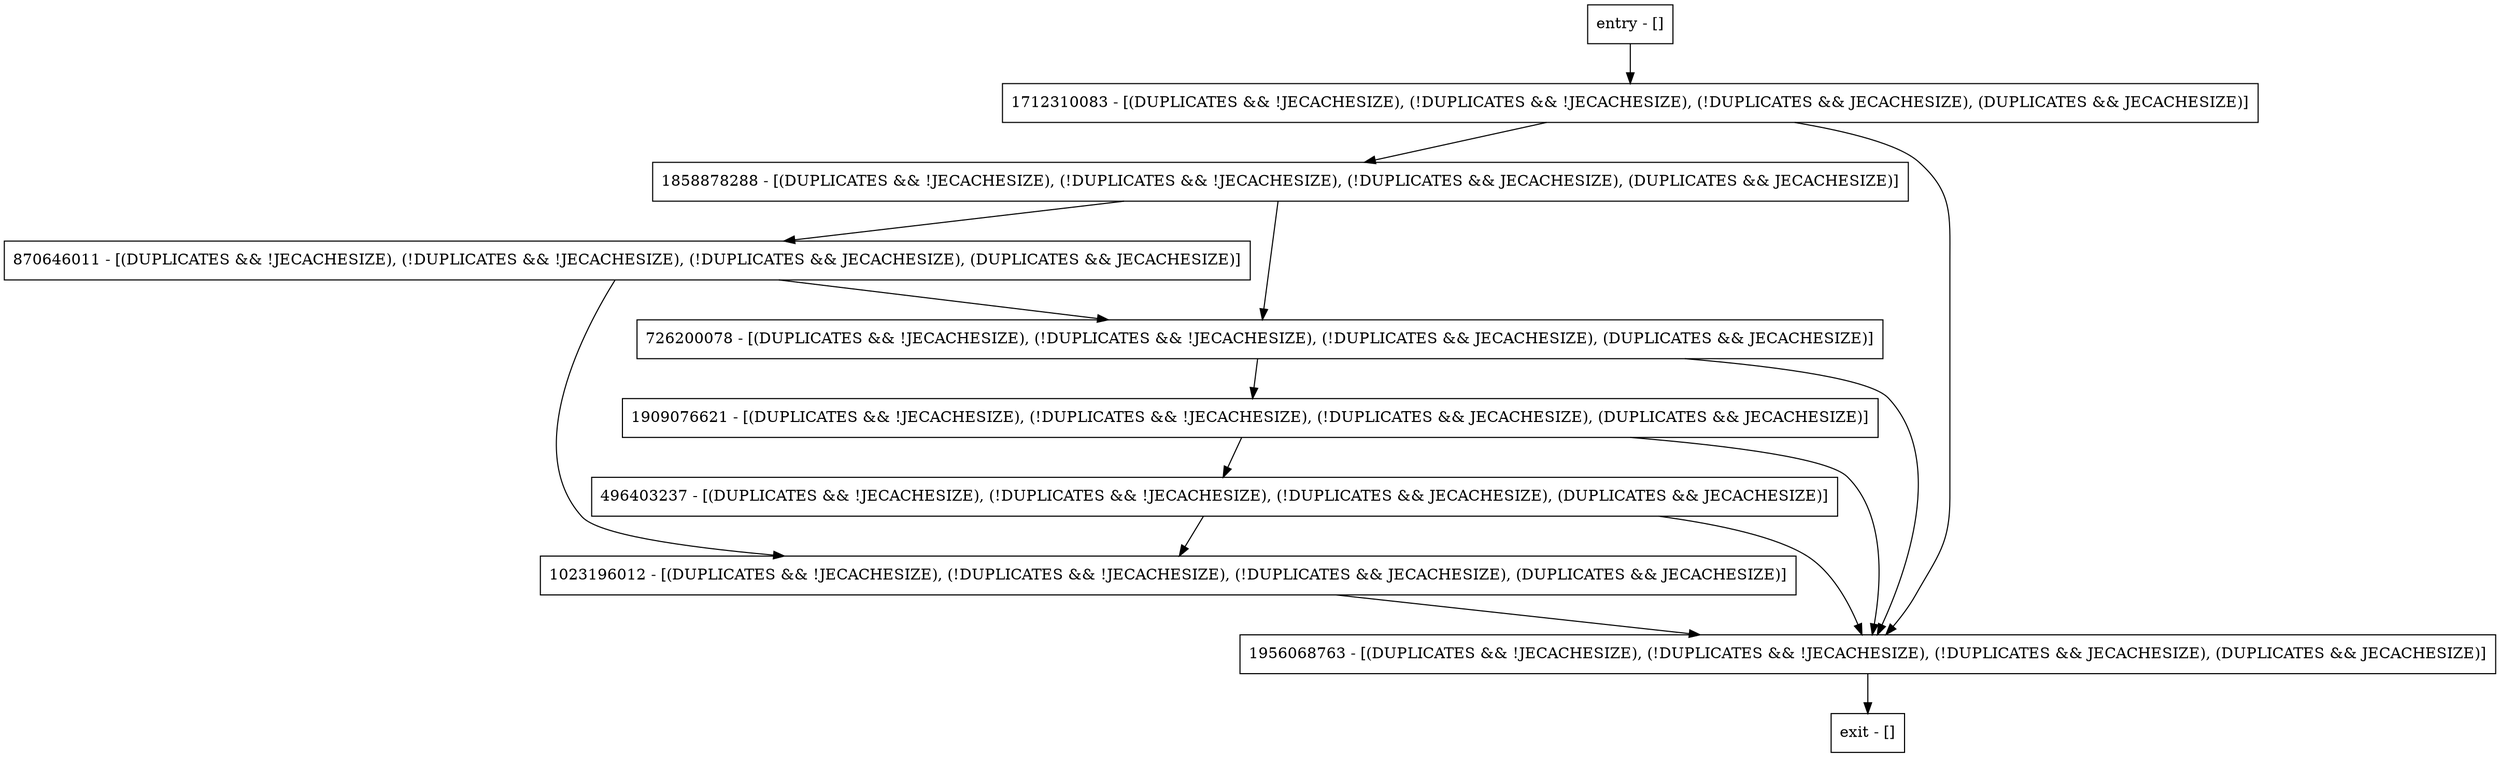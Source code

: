 digraph criticalEviction {
node [shape=record];
entry [label="entry - []"];
exit [label="exit - []"];
1858878288 [label="1858878288 - [(DUPLICATES && !JECACHESIZE), (!DUPLICATES && !JECACHESIZE), (!DUPLICATES && JECACHESIZE), (DUPLICATES && JECACHESIZE)]"];
496403237 [label="496403237 - [(DUPLICATES && !JECACHESIZE), (!DUPLICATES && !JECACHESIZE), (!DUPLICATES && JECACHESIZE), (DUPLICATES && JECACHESIZE)]"];
1712310083 [label="1712310083 - [(DUPLICATES && !JECACHESIZE), (!DUPLICATES && !JECACHESIZE), (!DUPLICATES && JECACHESIZE), (DUPLICATES && JECACHESIZE)]"];
1023196012 [label="1023196012 - [(DUPLICATES && !JECACHESIZE), (!DUPLICATES && !JECACHESIZE), (!DUPLICATES && JECACHESIZE), (DUPLICATES && JECACHESIZE)]"];
726200078 [label="726200078 - [(DUPLICATES && !JECACHESIZE), (!DUPLICATES && !JECACHESIZE), (!DUPLICATES && JECACHESIZE), (DUPLICATES && JECACHESIZE)]"];
870646011 [label="870646011 - [(DUPLICATES && !JECACHESIZE), (!DUPLICATES && !JECACHESIZE), (!DUPLICATES && JECACHESIZE), (DUPLICATES && JECACHESIZE)]"];
1909076621 [label="1909076621 - [(DUPLICATES && !JECACHESIZE), (!DUPLICATES && !JECACHESIZE), (!DUPLICATES && JECACHESIZE), (DUPLICATES && JECACHESIZE)]"];
1956068763 [label="1956068763 - [(DUPLICATES && !JECACHESIZE), (!DUPLICATES && !JECACHESIZE), (!DUPLICATES && JECACHESIZE), (DUPLICATES && JECACHESIZE)]"];
entry;
exit;
entry -> 1712310083;
1858878288 -> 726200078;
1858878288 -> 870646011;
496403237 -> 1023196012;
496403237 -> 1956068763;
1712310083 -> 1858878288;
1712310083 -> 1956068763;
1023196012 -> 1956068763;
726200078 -> 1909076621;
726200078 -> 1956068763;
870646011 -> 1023196012;
870646011 -> 726200078;
1909076621 -> 496403237;
1909076621 -> 1956068763;
1956068763 -> exit;
}
